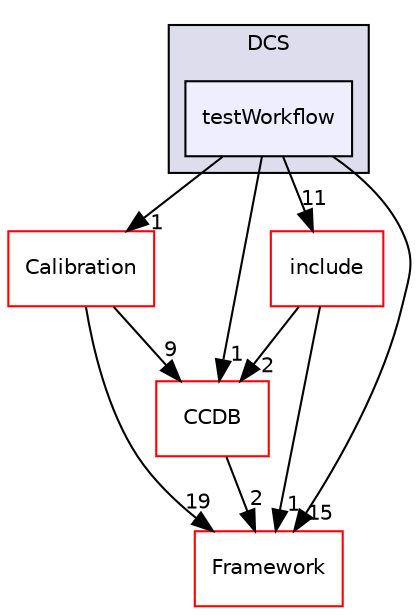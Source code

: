 digraph "/home/travis/build/AliceO2Group/AliceO2/Detectors/DCS/testWorkflow" {
  bgcolor=transparent;
  compound=true
  node [ fontsize="10", fontname="Helvetica"];
  edge [ labelfontsize="10", labelfontname="Helvetica"];
  subgraph clusterdir_ca1300042d29623fa0e05e87bb12f4ef {
    graph [ bgcolor="#ddddee", pencolor="black", label="DCS" fontname="Helvetica", fontsize="10", URL="dir_ca1300042d29623fa0e05e87bb12f4ef.html"]
  dir_d89695b0df86a35291164b965ae6703a [shape=box, label="testWorkflow", style="filled", fillcolor="#eeeeff", pencolor="black", URL="dir_d89695b0df86a35291164b965ae6703a.html"];
  }
  dir_2f1defcce8b8bdfe202c8bfd41228d47 [shape=box label="Calibration" color="red" URL="dir_2f1defcce8b8bdfe202c8bfd41228d47.html"];
  dir_6af676bf18881990e4083e191d0e63e0 [shape=box label="CCDB" color="red" URL="dir_6af676bf18881990e4083e191d0e63e0.html"];
  dir_c95f3e1f9928aa536053908b0b0602c6 [shape=box label="include" color="red" URL="dir_c95f3e1f9928aa536053908b0b0602c6.html"];
  dir_bcbb2cf9a3d3d83e5515c82071a07177 [shape=box label="Framework" color="red" URL="dir_bcbb2cf9a3d3d83e5515c82071a07177.html"];
  dir_d89695b0df86a35291164b965ae6703a->dir_2f1defcce8b8bdfe202c8bfd41228d47 [headlabel="1", labeldistance=1.5 headhref="dir_000451_000050.html"];
  dir_d89695b0df86a35291164b965ae6703a->dir_6af676bf18881990e4083e191d0e63e0 [headlabel="1", labeldistance=1.5 headhref="dir_000451_000028.html"];
  dir_d89695b0df86a35291164b965ae6703a->dir_c95f3e1f9928aa536053908b0b0602c6 [headlabel="11", labeldistance=1.5 headhref="dir_000451_000086.html"];
  dir_d89695b0df86a35291164b965ae6703a->dir_bcbb2cf9a3d3d83e5515c82071a07177 [headlabel="15", labeldistance=1.5 headhref="dir_000451_000063.html"];
  dir_2f1defcce8b8bdfe202c8bfd41228d47->dir_6af676bf18881990e4083e191d0e63e0 [headlabel="9", labeldistance=1.5 headhref="dir_000050_000028.html"];
  dir_2f1defcce8b8bdfe202c8bfd41228d47->dir_bcbb2cf9a3d3d83e5515c82071a07177 [headlabel="19", labeldistance=1.5 headhref="dir_000050_000063.html"];
  dir_6af676bf18881990e4083e191d0e63e0->dir_bcbb2cf9a3d3d83e5515c82071a07177 [headlabel="2", labeldistance=1.5 headhref="dir_000028_000063.html"];
  dir_c95f3e1f9928aa536053908b0b0602c6->dir_6af676bf18881990e4083e191d0e63e0 [headlabel="2", labeldistance=1.5 headhref="dir_000086_000028.html"];
  dir_c95f3e1f9928aa536053908b0b0602c6->dir_bcbb2cf9a3d3d83e5515c82071a07177 [headlabel="1", labeldistance=1.5 headhref="dir_000086_000063.html"];
}
